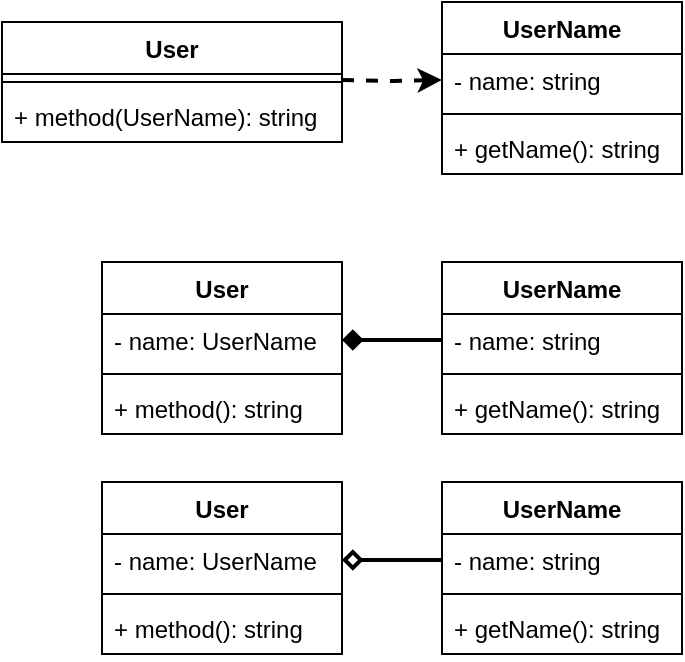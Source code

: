 <mxfile version="14.6.6" type="device"><diagram id="8fVCyIea4rSVSW8vDAj_" name="Page-1"><mxGraphModel dx="662" dy="310" grid="1" gridSize="10" guides="1" tooltips="1" connect="1" arrows="1" fold="1" page="1" pageScale="1" pageWidth="827" pageHeight="1169" math="0" shadow="0"><root><mxCell id="0"/><mxCell id="1" parent="0"/><mxCell id="t-b9o9m12kNQHBQmbwVY-1" value="User" style="swimlane;fontStyle=1;align=center;verticalAlign=top;childLayout=stackLayout;horizontal=1;startSize=26;horizontalStack=0;resizeParent=1;resizeParentMax=0;resizeLast=0;collapsible=1;marginBottom=0;" vertex="1" parent="1"><mxGeometry x="100" y="520" width="170" height="60" as="geometry"/></mxCell><mxCell id="t-b9o9m12kNQHBQmbwVY-3" value="" style="line;strokeWidth=1;fillColor=none;align=left;verticalAlign=middle;spacingTop=-1;spacingLeft=3;spacingRight=3;rotatable=0;labelPosition=right;points=[];portConstraint=eastwest;" vertex="1" parent="t-b9o9m12kNQHBQmbwVY-1"><mxGeometry y="26" width="170" height="8" as="geometry"/></mxCell><mxCell id="t-b9o9m12kNQHBQmbwVY-4" value="+ method(UserName): string" style="text;strokeColor=none;fillColor=none;align=left;verticalAlign=top;spacingLeft=4;spacingRight=4;overflow=hidden;rotatable=0;points=[[0,0.5],[1,0.5]];portConstraint=eastwest;" vertex="1" parent="t-b9o9m12kNQHBQmbwVY-1"><mxGeometry y="34" width="170" height="26" as="geometry"/></mxCell><mxCell id="t-b9o9m12kNQHBQmbwVY-5" value="UserName" style="swimlane;fontStyle=1;align=center;verticalAlign=top;childLayout=stackLayout;horizontal=1;startSize=26;horizontalStack=0;resizeParent=1;resizeParentMax=0;resizeLast=0;collapsible=1;marginBottom=0;" vertex="1" parent="1"><mxGeometry x="320" y="510" width="120" height="86" as="geometry"/></mxCell><mxCell id="t-b9o9m12kNQHBQmbwVY-6" value="- name: string" style="text;strokeColor=none;fillColor=none;align=left;verticalAlign=top;spacingLeft=4;spacingRight=4;overflow=hidden;rotatable=0;points=[[0,0.5],[1,0.5]];portConstraint=eastwest;" vertex="1" parent="t-b9o9m12kNQHBQmbwVY-5"><mxGeometry y="26" width="120" height="26" as="geometry"/></mxCell><mxCell id="t-b9o9m12kNQHBQmbwVY-7" value="" style="line;strokeWidth=1;fillColor=none;align=left;verticalAlign=middle;spacingTop=-1;spacingLeft=3;spacingRight=3;rotatable=0;labelPosition=right;points=[];portConstraint=eastwest;" vertex="1" parent="t-b9o9m12kNQHBQmbwVY-5"><mxGeometry y="52" width="120" height="8" as="geometry"/></mxCell><mxCell id="t-b9o9m12kNQHBQmbwVY-8" value="+ getName(): string" style="text;strokeColor=none;fillColor=none;align=left;verticalAlign=top;spacingLeft=4;spacingRight=4;overflow=hidden;rotatable=0;points=[[0,0.5],[1,0.5]];portConstraint=eastwest;" vertex="1" parent="t-b9o9m12kNQHBQmbwVY-5"><mxGeometry y="60" width="120" height="26" as="geometry"/></mxCell><mxCell id="t-b9o9m12kNQHBQmbwVY-10" style="edgeStyle=orthogonalEdgeStyle;rounded=0;orthogonalLoop=1;jettySize=auto;html=1;exitX=1;exitY=0.5;exitDx=0;exitDy=0;entryX=0;entryY=0.5;entryDx=0;entryDy=0;dashed=1;strokeWidth=2;" edge="1" parent="1" target="t-b9o9m12kNQHBQmbwVY-6"><mxGeometry relative="1" as="geometry"><mxPoint x="270" y="549" as="sourcePoint"/></mxGeometry></mxCell><mxCell id="t-b9o9m12kNQHBQmbwVY-11" value="User" style="swimlane;fontStyle=1;align=center;verticalAlign=top;childLayout=stackLayout;horizontal=1;startSize=26;horizontalStack=0;resizeParent=1;resizeParentMax=0;resizeLast=0;collapsible=1;marginBottom=0;" vertex="1" parent="1"><mxGeometry x="150" y="640" width="120" height="86" as="geometry"/></mxCell><mxCell id="t-b9o9m12kNQHBQmbwVY-12" value="- name: UserName" style="text;strokeColor=none;fillColor=none;align=left;verticalAlign=top;spacingLeft=4;spacingRight=4;overflow=hidden;rotatable=0;points=[[0,0.5],[1,0.5]];portConstraint=eastwest;" vertex="1" parent="t-b9o9m12kNQHBQmbwVY-11"><mxGeometry y="26" width="120" height="26" as="geometry"/></mxCell><mxCell id="t-b9o9m12kNQHBQmbwVY-13" value="" style="line;strokeWidth=1;fillColor=none;align=left;verticalAlign=middle;spacingTop=-1;spacingLeft=3;spacingRight=3;rotatable=0;labelPosition=right;points=[];portConstraint=eastwest;" vertex="1" parent="t-b9o9m12kNQHBQmbwVY-11"><mxGeometry y="52" width="120" height="8" as="geometry"/></mxCell><mxCell id="t-b9o9m12kNQHBQmbwVY-14" value="+ method(): string" style="text;strokeColor=none;fillColor=none;align=left;verticalAlign=top;spacingLeft=4;spacingRight=4;overflow=hidden;rotatable=0;points=[[0,0.5],[1,0.5]];portConstraint=eastwest;" vertex="1" parent="t-b9o9m12kNQHBQmbwVY-11"><mxGeometry y="60" width="120" height="26" as="geometry"/></mxCell><mxCell id="t-b9o9m12kNQHBQmbwVY-15" value="UserName" style="swimlane;fontStyle=1;align=center;verticalAlign=top;childLayout=stackLayout;horizontal=1;startSize=26;horizontalStack=0;resizeParent=1;resizeParentMax=0;resizeLast=0;collapsible=1;marginBottom=0;" vertex="1" parent="1"><mxGeometry x="320" y="640" width="120" height="86" as="geometry"/></mxCell><mxCell id="t-b9o9m12kNQHBQmbwVY-16" value="- name: string" style="text;strokeColor=none;fillColor=none;align=left;verticalAlign=top;spacingLeft=4;spacingRight=4;overflow=hidden;rotatable=0;points=[[0,0.5],[1,0.5]];portConstraint=eastwest;" vertex="1" parent="t-b9o9m12kNQHBQmbwVY-15"><mxGeometry y="26" width="120" height="26" as="geometry"/></mxCell><mxCell id="t-b9o9m12kNQHBQmbwVY-17" value="" style="line;strokeWidth=1;fillColor=none;align=left;verticalAlign=middle;spacingTop=-1;spacingLeft=3;spacingRight=3;rotatable=0;labelPosition=right;points=[];portConstraint=eastwest;" vertex="1" parent="t-b9o9m12kNQHBQmbwVY-15"><mxGeometry y="52" width="120" height="8" as="geometry"/></mxCell><mxCell id="t-b9o9m12kNQHBQmbwVY-18" value="+ getName(): string" style="text;strokeColor=none;fillColor=none;align=left;verticalAlign=top;spacingLeft=4;spacingRight=4;overflow=hidden;rotatable=0;points=[[0,0.5],[1,0.5]];portConstraint=eastwest;" vertex="1" parent="t-b9o9m12kNQHBQmbwVY-15"><mxGeometry y="60" width="120" height="26" as="geometry"/></mxCell><mxCell id="t-b9o9m12kNQHBQmbwVY-21" style="edgeStyle=orthogonalEdgeStyle;rounded=0;orthogonalLoop=1;jettySize=auto;html=1;entryX=1;entryY=0.5;entryDx=0;entryDy=0;strokeWidth=2;endArrow=diamond;endFill=1;" edge="1" parent="1" source="t-b9o9m12kNQHBQmbwVY-16" target="t-b9o9m12kNQHBQmbwVY-12"><mxGeometry relative="1" as="geometry"/></mxCell><mxCell id="t-b9o9m12kNQHBQmbwVY-22" value="User" style="swimlane;fontStyle=1;align=center;verticalAlign=top;childLayout=stackLayout;horizontal=1;startSize=26;horizontalStack=0;resizeParent=1;resizeParentMax=0;resizeLast=0;collapsible=1;marginBottom=0;" vertex="1" parent="1"><mxGeometry x="150" y="750" width="120" height="86" as="geometry"/></mxCell><mxCell id="t-b9o9m12kNQHBQmbwVY-23" value="- name: UserName" style="text;strokeColor=none;fillColor=none;align=left;verticalAlign=top;spacingLeft=4;spacingRight=4;overflow=hidden;rotatable=0;points=[[0,0.5],[1,0.5]];portConstraint=eastwest;" vertex="1" parent="t-b9o9m12kNQHBQmbwVY-22"><mxGeometry y="26" width="120" height="26" as="geometry"/></mxCell><mxCell id="t-b9o9m12kNQHBQmbwVY-24" value="" style="line;strokeWidth=1;fillColor=none;align=left;verticalAlign=middle;spacingTop=-1;spacingLeft=3;spacingRight=3;rotatable=0;labelPosition=right;points=[];portConstraint=eastwest;" vertex="1" parent="t-b9o9m12kNQHBQmbwVY-22"><mxGeometry y="52" width="120" height="8" as="geometry"/></mxCell><mxCell id="t-b9o9m12kNQHBQmbwVY-25" value="+ method(): string" style="text;strokeColor=none;fillColor=none;align=left;verticalAlign=top;spacingLeft=4;spacingRight=4;overflow=hidden;rotatable=0;points=[[0,0.5],[1,0.5]];portConstraint=eastwest;" vertex="1" parent="t-b9o9m12kNQHBQmbwVY-22"><mxGeometry y="60" width="120" height="26" as="geometry"/></mxCell><mxCell id="t-b9o9m12kNQHBQmbwVY-26" value="UserName" style="swimlane;fontStyle=1;align=center;verticalAlign=top;childLayout=stackLayout;horizontal=1;startSize=26;horizontalStack=0;resizeParent=1;resizeParentMax=0;resizeLast=0;collapsible=1;marginBottom=0;" vertex="1" parent="1"><mxGeometry x="320" y="750" width="120" height="86" as="geometry"/></mxCell><mxCell id="t-b9o9m12kNQHBQmbwVY-27" value="- name: string" style="text;strokeColor=none;fillColor=none;align=left;verticalAlign=top;spacingLeft=4;spacingRight=4;overflow=hidden;rotatable=0;points=[[0,0.5],[1,0.5]];portConstraint=eastwest;" vertex="1" parent="t-b9o9m12kNQHBQmbwVY-26"><mxGeometry y="26" width="120" height="26" as="geometry"/></mxCell><mxCell id="t-b9o9m12kNQHBQmbwVY-28" value="" style="line;strokeWidth=1;fillColor=none;align=left;verticalAlign=middle;spacingTop=-1;spacingLeft=3;spacingRight=3;rotatable=0;labelPosition=right;points=[];portConstraint=eastwest;" vertex="1" parent="t-b9o9m12kNQHBQmbwVY-26"><mxGeometry y="52" width="120" height="8" as="geometry"/></mxCell><mxCell id="t-b9o9m12kNQHBQmbwVY-29" value="+ getName(): string" style="text;strokeColor=none;fillColor=none;align=left;verticalAlign=top;spacingLeft=4;spacingRight=4;overflow=hidden;rotatable=0;points=[[0,0.5],[1,0.5]];portConstraint=eastwest;" vertex="1" parent="t-b9o9m12kNQHBQmbwVY-26"><mxGeometry y="60" width="120" height="26" as="geometry"/></mxCell><mxCell id="t-b9o9m12kNQHBQmbwVY-30" style="edgeStyle=orthogonalEdgeStyle;rounded=0;orthogonalLoop=1;jettySize=auto;html=1;entryX=1;entryY=0.5;entryDx=0;entryDy=0;strokeWidth=2;endArrow=diamond;endFill=0;" edge="1" parent="1" source="t-b9o9m12kNQHBQmbwVY-27" target="t-b9o9m12kNQHBQmbwVY-23"><mxGeometry relative="1" as="geometry"/></mxCell></root></mxGraphModel></diagram></mxfile>